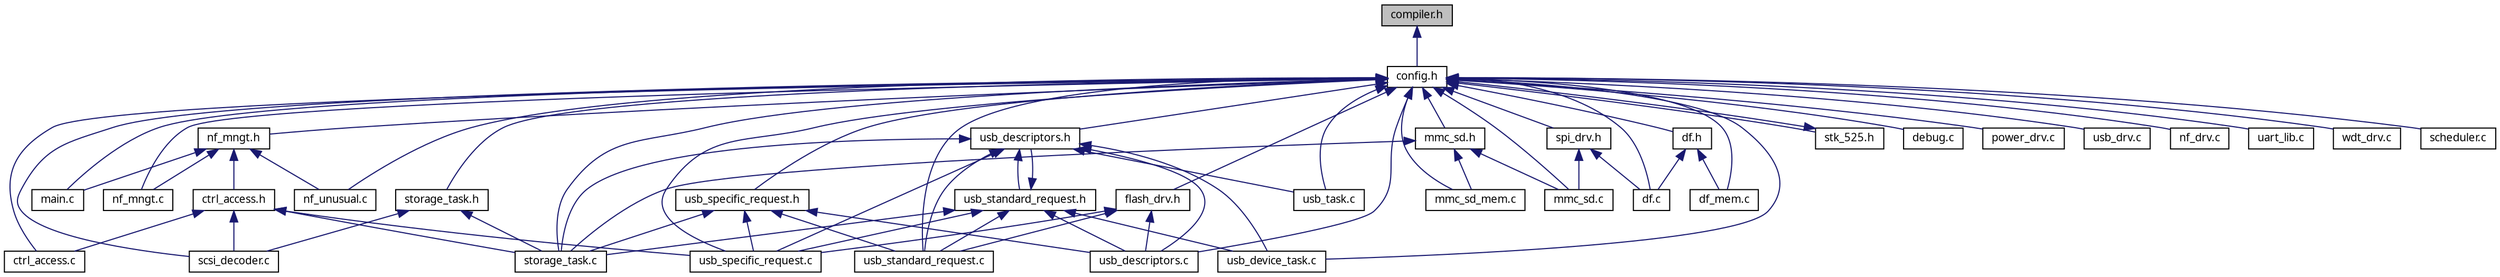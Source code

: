 digraph G
{
  edge [fontname="FreeSans.ttf",fontsize=10,labelfontname="FreeSans.ttf",labelfontsize=10];
  node [fontname="FreeSans.ttf",fontsize=10,shape=record];
  Node1 [label="compiler.h",height=0.2,width=0.4,color="black", fillcolor="grey75", style="filled" fontcolor="black"];
  Node1 -> Node2 [dir=back,color="midnightblue",fontsize=10,style="solid",fontname="FreeSans.ttf"];
  Node2 [label="config.h",height=0.2,width=0.4,color="black", fillcolor="white", style="filled",URL="$a00039.html"];
  Node2 -> Node3 [dir=back,color="midnightblue",fontsize=10,style="solid",fontname="FreeSans.ttf"];
  Node3 [label="main.c",height=0.2,width=0.4,color="black", fillcolor="white", style="filled",URL="$a00052.html"];
  Node2 -> Node4 [dir=back,color="midnightblue",fontsize=10,style="solid",fontname="FreeSans.ttf"];
  Node4 [label="storage_task.c",height=0.2,width=0.4,color="black", fillcolor="white", style="filled",URL="$a00074.html"];
  Node2 -> Node5 [dir=back,color="midnightblue",fontsize=10,style="solid",fontname="FreeSans.ttf"];
  Node5 [label="storage_task.h",height=0.2,width=0.4,color="black", fillcolor="white", style="filled",URL="$a00075.html"];
  Node5 -> Node4 [dir=back,color="midnightblue",fontsize=10,style="solid",fontname="FreeSans.ttf"];
  Node5 -> Node6 [dir=back,color="midnightblue",fontsize=10,style="solid",fontname="FreeSans.ttf"];
  Node6 [label="scsi_decoder.c",height=0.2,width=0.4,color="black", fillcolor="white", style="filled",URL="$a00070.html"];
  Node2 -> Node7 [dir=back,color="midnightblue",fontsize=10,style="solid",fontname="FreeSans.ttf"];
  Node7 [label="usb_descriptors.h",height=0.2,width=0.4,color="black", fillcolor="white", style="filled",URL="$a00083.html"];
  Node7 -> Node4 [dir=back,color="midnightblue",fontsize=10,style="solid",fontname="FreeSans.ttf"];
  Node7 -> Node8 [dir=back,color="midnightblue",fontsize=10,style="solid",fontname="FreeSans.ttf"];
  Node8 [label="usb_descriptors.c",height=0.2,width=0.4,color="black", fillcolor="white", style="filled",URL="$a00082.html"];
  Node7 -> Node9 [dir=back,color="midnightblue",fontsize=10,style="solid",fontname="FreeSans.ttf"];
  Node9 [label="usb_specific_request.c",height=0.2,width=0.4,color="black", fillcolor="white", style="filled",URL="$a00088.html"];
  Node7 -> Node10 [dir=back,color="midnightblue",fontsize=10,style="solid",fontname="FreeSans.ttf"];
  Node10 [label="usb_device_task.c",height=0.2,width=0.4,color="black", fillcolor="white", style="filled",URL="$a00084.html"];
  Node7 -> Node11 [dir=back,color="midnightblue",fontsize=10,style="solid",fontname="FreeSans.ttf"];
  Node11 [label="usb_standard_request.c",height=0.2,width=0.4,color="black", fillcolor="white", style="filled",URL="$a00090.html"];
  Node7 -> Node12 [dir=back,color="midnightblue",fontsize=10,style="solid",fontname="FreeSans.ttf"];
  Node12 [label="usb_standard_request.h",height=0.2,width=0.4,color="black", fillcolor="white", style="filled",URL="$a00091.html"];
  Node12 -> Node7 [dir=back,color="midnightblue",fontsize=10,style="solid",fontname="FreeSans.ttf"];
  Node12 -> Node4 [dir=back,color="midnightblue",fontsize=10,style="solid",fontname="FreeSans.ttf"];
  Node12 -> Node8 [dir=back,color="midnightblue",fontsize=10,style="solid",fontname="FreeSans.ttf"];
  Node12 -> Node9 [dir=back,color="midnightblue",fontsize=10,style="solid",fontname="FreeSans.ttf"];
  Node12 -> Node10 [dir=back,color="midnightblue",fontsize=10,style="solid",fontname="FreeSans.ttf"];
  Node12 -> Node11 [dir=back,color="midnightblue",fontsize=10,style="solid",fontname="FreeSans.ttf"];
  Node7 -> Node13 [dir=back,color="midnightblue",fontsize=10,style="solid",fontname="FreeSans.ttf"];
  Node13 [label="usb_task.c",height=0.2,width=0.4,color="black", fillcolor="white", style="filled",URL="$a00092.html"];
  Node2 -> Node14 [dir=back,color="midnightblue",fontsize=10,style="solid",fontname="FreeSans.ttf"];
  Node14 [label="usb_specific_request.h",height=0.2,width=0.4,color="black", fillcolor="white", style="filled",URL="$a00089.html"];
  Node14 -> Node4 [dir=back,color="midnightblue",fontsize=10,style="solid",fontname="FreeSans.ttf"];
  Node14 -> Node8 [dir=back,color="midnightblue",fontsize=10,style="solid",fontname="FreeSans.ttf"];
  Node14 -> Node9 [dir=back,color="midnightblue",fontsize=10,style="solid",fontname="FreeSans.ttf"];
  Node14 -> Node11 [dir=back,color="midnightblue",fontsize=10,style="solid",fontname="FreeSans.ttf"];
  Node2 -> Node8 [dir=back,color="midnightblue",fontsize=10,style="solid",fontname="FreeSans.ttf"];
  Node2 -> Node9 [dir=back,color="midnightblue",fontsize=10,style="solid",fontname="FreeSans.ttf"];
  Node2 -> Node15 [dir=back,color="midnightblue",fontsize=10,style="solid",fontname="FreeSans.ttf"];
  Node15 [label="stk_525.h",height=0.2,width=0.4,color="black", fillcolor="white", style="filled",URL="$a00073.html"];
  Node15 -> Node2 [dir=back,color="midnightblue",fontsize=10,style="solid",fontname="FreeSans.ttf"];
  Node2 -> Node16 [dir=back,color="midnightblue",fontsize=10,style="solid",fontname="FreeSans.ttf"];
  Node16 [label="debug.c",height=0.2,width=0.4,color="black", fillcolor="white", style="filled",URL="$a00043.html"];
  Node2 -> Node17 [dir=back,color="midnightblue",fontsize=10,style="solid",fontname="FreeSans.ttf"];
  Node17 [label="flash_drv.h",height=0.2,width=0.4,color="black", fillcolor="white", style="filled",URL="$a00050.html"];
  Node17 -> Node8 [dir=back,color="midnightblue",fontsize=10,style="solid",fontname="FreeSans.ttf"];
  Node17 -> Node9 [dir=back,color="midnightblue",fontsize=10,style="solid",fontname="FreeSans.ttf"];
  Node17 -> Node11 [dir=back,color="midnightblue",fontsize=10,style="solid",fontname="FreeSans.ttf"];
  Node2 -> Node18 [dir=back,color="midnightblue",fontsize=10,style="solid",fontname="FreeSans.ttf"];
  Node18 [label="power_drv.c",height=0.2,width=0.4,color="black", fillcolor="white", style="filled",URL="$a00066.html"];
  Node2 -> Node19 [dir=back,color="midnightblue",fontsize=10,style="solid",fontname="FreeSans.ttf"];
  Node19 [label="usb_drv.c",height=0.2,width=0.4,color="black", fillcolor="white", style="filled",URL="$a00086.html"];
  Node2 -> Node20 [dir=back,color="midnightblue",fontsize=10,style="solid",fontname="FreeSans.ttf"];
  Node20 [label="df.c",height=0.2,width=0.4,color="black", fillcolor="white", style="filled",URL="$a00045.html"];
  Node2 -> Node21 [dir=back,color="midnightblue",fontsize=10,style="solid",fontname="FreeSans.ttf"];
  Node21 [label="df.h",height=0.2,width=0.4,color="black", fillcolor="white", style="filled",URL="$a00046.html"];
  Node21 -> Node20 [dir=back,color="midnightblue",fontsize=10,style="solid",fontname="FreeSans.ttf"];
  Node21 -> Node22 [dir=back,color="midnightblue",fontsize=10,style="solid",fontname="FreeSans.ttf"];
  Node22 [label="df_mem.c",height=0.2,width=0.4,color="black", fillcolor="white", style="filled",URL="$a00047.html"];
  Node2 -> Node22 [dir=back,color="midnightblue",fontsize=10,style="solid",fontname="FreeSans.ttf"];
  Node2 -> Node23 [dir=back,color="midnightblue",fontsize=10,style="solid",fontname="FreeSans.ttf"];
  Node23 [label="mmc_sd.c",height=0.2,width=0.4,color="black", fillcolor="white", style="filled",URL="$a00053.html"];
  Node2 -> Node24 [dir=back,color="midnightblue",fontsize=10,style="solid",fontname="FreeSans.ttf"];
  Node24 [label="mmc_sd.h",height=0.2,width=0.4,color="black", fillcolor="white", style="filled",URL="$a00054.html"];
  Node24 -> Node4 [dir=back,color="midnightblue",fontsize=10,style="solid",fontname="FreeSans.ttf"];
  Node24 -> Node23 [dir=back,color="midnightblue",fontsize=10,style="solid",fontname="FreeSans.ttf"];
  Node24 -> Node25 [dir=back,color="midnightblue",fontsize=10,style="solid",fontname="FreeSans.ttf"];
  Node25 [label="mmc_sd_mem.c",height=0.2,width=0.4,color="black", fillcolor="white", style="filled",URL="$a00055.html"];
  Node2 -> Node25 [dir=back,color="midnightblue",fontsize=10,style="solid",fontname="FreeSans.ttf"];
  Node2 -> Node26 [dir=back,color="midnightblue",fontsize=10,style="solid",fontname="FreeSans.ttf"];
  Node26 [label="nf_drv.c",height=0.2,width=0.4,color="black", fillcolor="white", style="filled",URL="$a00060.html"];
  Node2 -> Node27 [dir=back,color="midnightblue",fontsize=10,style="solid",fontname="FreeSans.ttf"];
  Node27 [label="nf_mngt.c",height=0.2,width=0.4,color="black", fillcolor="white", style="filled",URL="$a00062.html"];
  Node2 -> Node28 [dir=back,color="midnightblue",fontsize=10,style="solid",fontname="FreeSans.ttf"];
  Node28 [label="nf_mngt.h",height=0.2,width=0.4,color="black", fillcolor="white", style="filled",URL="$a00063.html"];
  Node28 -> Node3 [dir=back,color="midnightblue",fontsize=10,style="solid",fontname="FreeSans.ttf"];
  Node28 -> Node27 [dir=back,color="midnightblue",fontsize=10,style="solid",fontname="FreeSans.ttf"];
  Node28 -> Node29 [dir=back,color="midnightblue",fontsize=10,style="solid",fontname="FreeSans.ttf"];
  Node29 [label="nf_unusual.c",height=0.2,width=0.4,color="black", fillcolor="white", style="filled",URL="$a00064.html"];
  Node28 -> Node30 [dir=back,color="midnightblue",fontsize=10,style="solid",fontname="FreeSans.ttf"];
  Node30 [label="ctrl_access.h",height=0.2,width=0.4,color="black", fillcolor="white", style="filled",URL="$a00041.html"];
  Node30 -> Node4 [dir=back,color="midnightblue",fontsize=10,style="solid",fontname="FreeSans.ttf"];
  Node30 -> Node9 [dir=back,color="midnightblue",fontsize=10,style="solid",fontname="FreeSans.ttf"];
  Node30 -> Node31 [dir=back,color="midnightblue",fontsize=10,style="solid",fontname="FreeSans.ttf"];
  Node31 [label="ctrl_access.c",height=0.2,width=0.4,color="black", fillcolor="white", style="filled",URL="$a00040.html"];
  Node30 -> Node6 [dir=back,color="midnightblue",fontsize=10,style="solid",fontname="FreeSans.ttf"];
  Node2 -> Node29 [dir=back,color="midnightblue",fontsize=10,style="solid",fontname="FreeSans.ttf"];
  Node2 -> Node31 [dir=back,color="midnightblue",fontsize=10,style="solid",fontname="FreeSans.ttf"];
  Node2 -> Node6 [dir=back,color="midnightblue",fontsize=10,style="solid",fontname="FreeSans.ttf"];
  Node2 -> Node10 [dir=back,color="midnightblue",fontsize=10,style="solid",fontname="FreeSans.ttf"];
  Node2 -> Node11 [dir=back,color="midnightblue",fontsize=10,style="solid",fontname="FreeSans.ttf"];
  Node2 -> Node13 [dir=back,color="midnightblue",fontsize=10,style="solid",fontname="FreeSans.ttf"];
  Node2 -> Node32 [dir=back,color="midnightblue",fontsize=10,style="solid",fontname="FreeSans.ttf"];
  Node32 [label="spi_drv.h",height=0.2,width=0.4,color="black", fillcolor="white", style="filled",URL="$a00072.html"];
  Node32 -> Node20 [dir=back,color="midnightblue",fontsize=10,style="solid",fontname="FreeSans.ttf"];
  Node32 -> Node23 [dir=back,color="midnightblue",fontsize=10,style="solid",fontname="FreeSans.ttf"];
  Node2 -> Node33 [dir=back,color="midnightblue",fontsize=10,style="solid",fontname="FreeSans.ttf"];
  Node33 [label="uart_lib.c",height=0.2,width=0.4,color="black", fillcolor="white", style="filled",URL="$a00078.html"];
  Node2 -> Node34 [dir=back,color="midnightblue",fontsize=10,style="solid",fontname="FreeSans.ttf"];
  Node34 [label="wdt_drv.c",height=0.2,width=0.4,color="black", fillcolor="white", style="filled",URL="$a00094.html"];
  Node2 -> Node35 [dir=back,color="midnightblue",fontsize=10,style="solid",fontname="FreeSans.ttf"];
  Node35 [label="scheduler.c",height=0.2,width=0.4,color="black", fillcolor="white", style="filled",URL="$a00068.html"];
}
